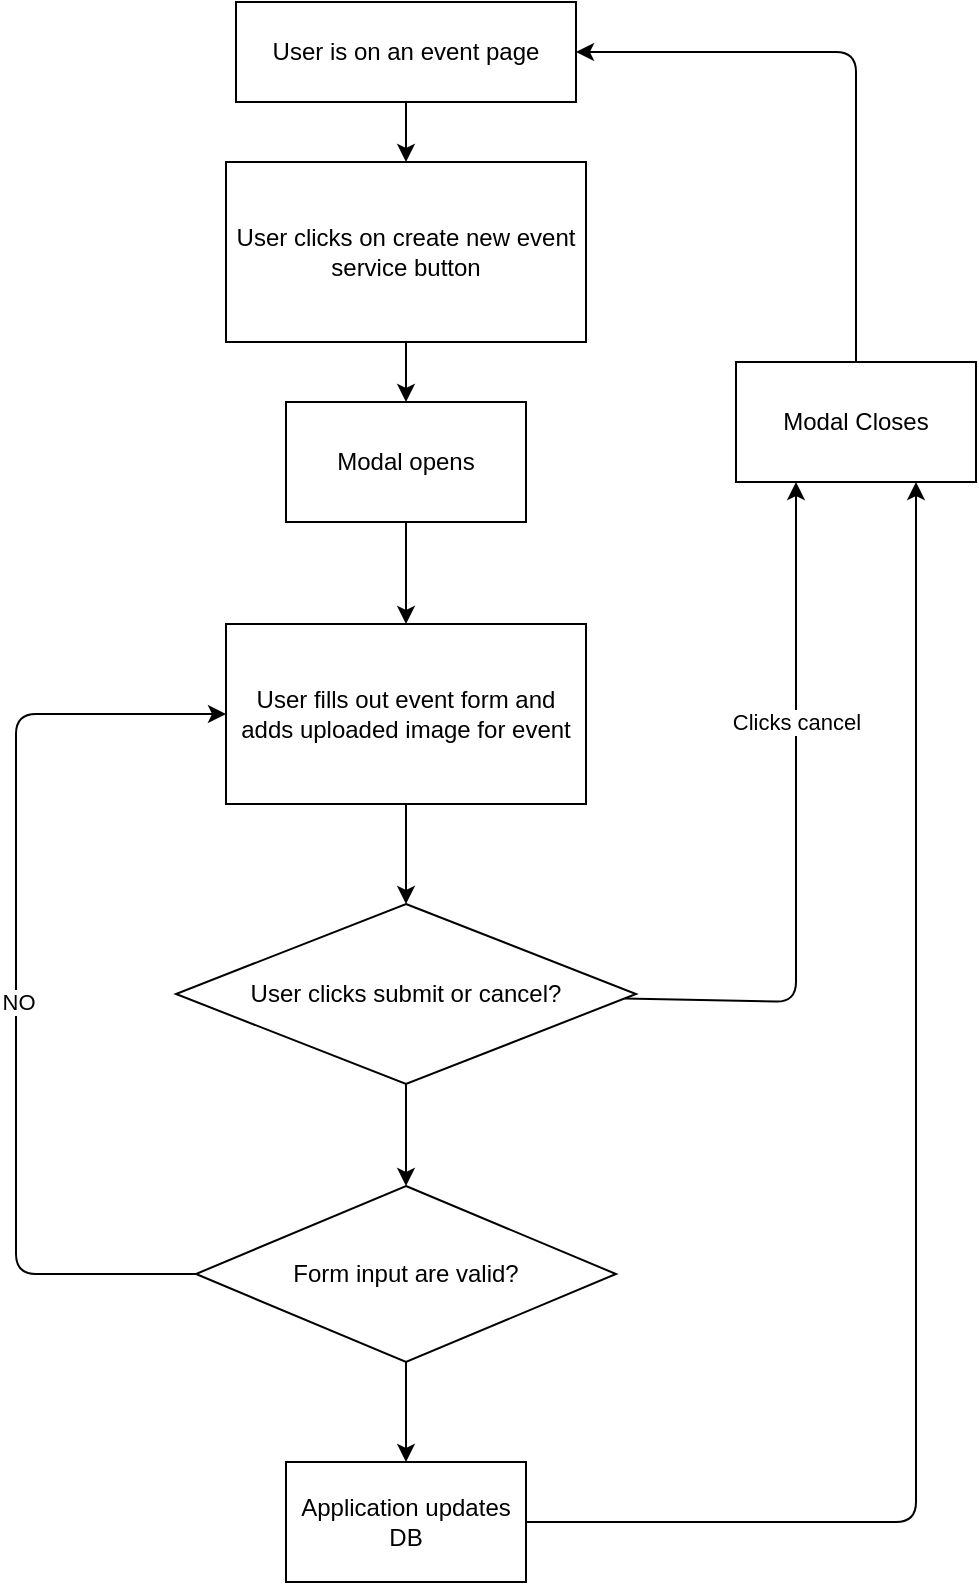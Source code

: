 <mxfile>
    <diagram id="LsfJBjLAE8yFQwqbss34" name="Page-1">
        <mxGraphModel dx="1974" dy="790" grid="1" gridSize="10" guides="1" tooltips="1" connect="1" arrows="1" fold="1" page="1" pageScale="1" pageWidth="1169" pageHeight="827" math="0" shadow="0">
            <root>
                <mxCell id="0"/>
                <mxCell id="1" parent="0"/>
                <mxCell id="27" value="" style="edgeStyle=none;html=1;" parent="1" source="2" target="26" edge="1">
                    <mxGeometry relative="1" as="geometry"/>
                </mxCell>
                <mxCell id="2" value="User clicks on create new event service button" style="rounded=0;whiteSpace=wrap;html=1;" parent="1" vertex="1">
                    <mxGeometry x="485" y="100" width="180" height="90" as="geometry"/>
                </mxCell>
                <mxCell id="11" value="" style="edgeStyle=none;html=1;" parent="1" source="4" target="10" edge="1">
                    <mxGeometry relative="1" as="geometry"/>
                </mxCell>
                <mxCell id="4" value="User fills out event form and adds uploaded image for event" style="rounded=0;whiteSpace=wrap;html=1;" parent="1" vertex="1">
                    <mxGeometry x="485" y="331" width="180" height="90" as="geometry"/>
                </mxCell>
                <mxCell id="18" style="edgeStyle=none;html=1;entryX=0.25;entryY=1;entryDx=0;entryDy=0;" parent="1" source="10" target="17" edge="1">
                    <mxGeometry relative="1" as="geometry">
                        <Array as="points">
                            <mxPoint x="770" y="520"/>
                        </Array>
                    </mxGeometry>
                </mxCell>
                <mxCell id="20" value="Clicks cancel" style="edgeLabel;html=1;align=center;verticalAlign=middle;resizable=0;points=[];" parent="18" vertex="1" connectable="0">
                    <mxGeometry x="0.306" relative="1" as="geometry">
                        <mxPoint as="offset"/>
                    </mxGeometry>
                </mxCell>
                <mxCell id="25" value="" style="edgeStyle=none;html=1;" parent="1" source="10" target="24" edge="1">
                    <mxGeometry relative="1" as="geometry"/>
                </mxCell>
                <mxCell id="10" value="User clicks submit or cancel?" style="rhombus;whiteSpace=wrap;html=1;rounded=0;" parent="1" vertex="1">
                    <mxGeometry x="460" y="471" width="230" height="90" as="geometry"/>
                </mxCell>
                <mxCell id="14" style="edgeStyle=none;html=1;entryX=0.5;entryY=0;entryDx=0;entryDy=0;" parent="1" source="13" target="2" edge="1">
                    <mxGeometry relative="1" as="geometry"/>
                </mxCell>
                <mxCell id="13" value="User is on an event page" style="rounded=0;whiteSpace=wrap;html=1;" parent="1" vertex="1">
                    <mxGeometry x="490" y="20" width="170" height="50" as="geometry"/>
                </mxCell>
                <mxCell id="19" style="edgeStyle=none;html=1;entryX=1;entryY=0.5;entryDx=0;entryDy=0;" parent="1" source="17" target="13" edge="1">
                    <mxGeometry relative="1" as="geometry">
                        <Array as="points">
                            <mxPoint x="800" y="45"/>
                        </Array>
                    </mxGeometry>
                </mxCell>
                <mxCell id="17" value="Modal Closes" style="rounded=0;whiteSpace=wrap;html=1;" parent="1" vertex="1">
                    <mxGeometry x="740" y="200" width="120" height="60" as="geometry"/>
                </mxCell>
                <mxCell id="29" style="edgeStyle=none;html=1;entryX=0;entryY=0.5;entryDx=0;entryDy=0;" parent="1" source="24" target="4" edge="1">
                    <mxGeometry relative="1" as="geometry">
                        <Array as="points">
                            <mxPoint x="380" y="656"/>
                            <mxPoint x="380" y="550"/>
                            <mxPoint x="380" y="510"/>
                            <mxPoint x="380" y="376"/>
                        </Array>
                    </mxGeometry>
                </mxCell>
                <mxCell id="30" value="NO" style="edgeLabel;html=1;align=center;verticalAlign=middle;resizable=0;points=[];" parent="29" vertex="1" connectable="0">
                    <mxGeometry x="-0.149" y="-1" relative="1" as="geometry">
                        <mxPoint y="-24" as="offset"/>
                    </mxGeometry>
                </mxCell>
                <mxCell id="32" value="" style="edgeStyle=none;html=1;" parent="1" source="24" target="31" edge="1">
                    <mxGeometry relative="1" as="geometry"/>
                </mxCell>
                <mxCell id="24" value="Form input are valid?" style="rhombus;whiteSpace=wrap;html=1;rounded=0;" parent="1" vertex="1">
                    <mxGeometry x="470" y="612" width="210" height="88" as="geometry"/>
                </mxCell>
                <mxCell id="28" style="edgeStyle=none;html=1;entryX=0.5;entryY=0;entryDx=0;entryDy=0;" parent="1" source="26" target="4" edge="1">
                    <mxGeometry relative="1" as="geometry"/>
                </mxCell>
                <mxCell id="26" value="Modal opens" style="whiteSpace=wrap;html=1;rounded=0;" parent="1" vertex="1">
                    <mxGeometry x="515" y="220" width="120" height="60" as="geometry"/>
                </mxCell>
                <mxCell id="38" style="edgeStyle=none;html=1;entryX=0.75;entryY=1;entryDx=0;entryDy=0;" edge="1" parent="1" source="31" target="17">
                    <mxGeometry relative="1" as="geometry">
                        <Array as="points">
                            <mxPoint x="830" y="780"/>
                        </Array>
                    </mxGeometry>
                </mxCell>
                <mxCell id="31" value="Application updates DB" style="whiteSpace=wrap;html=1;rounded=0;" parent="1" vertex="1">
                    <mxGeometry x="515" y="750" width="120" height="60" as="geometry"/>
                </mxCell>
            </root>
        </mxGraphModel>
    </diagram>
</mxfile>